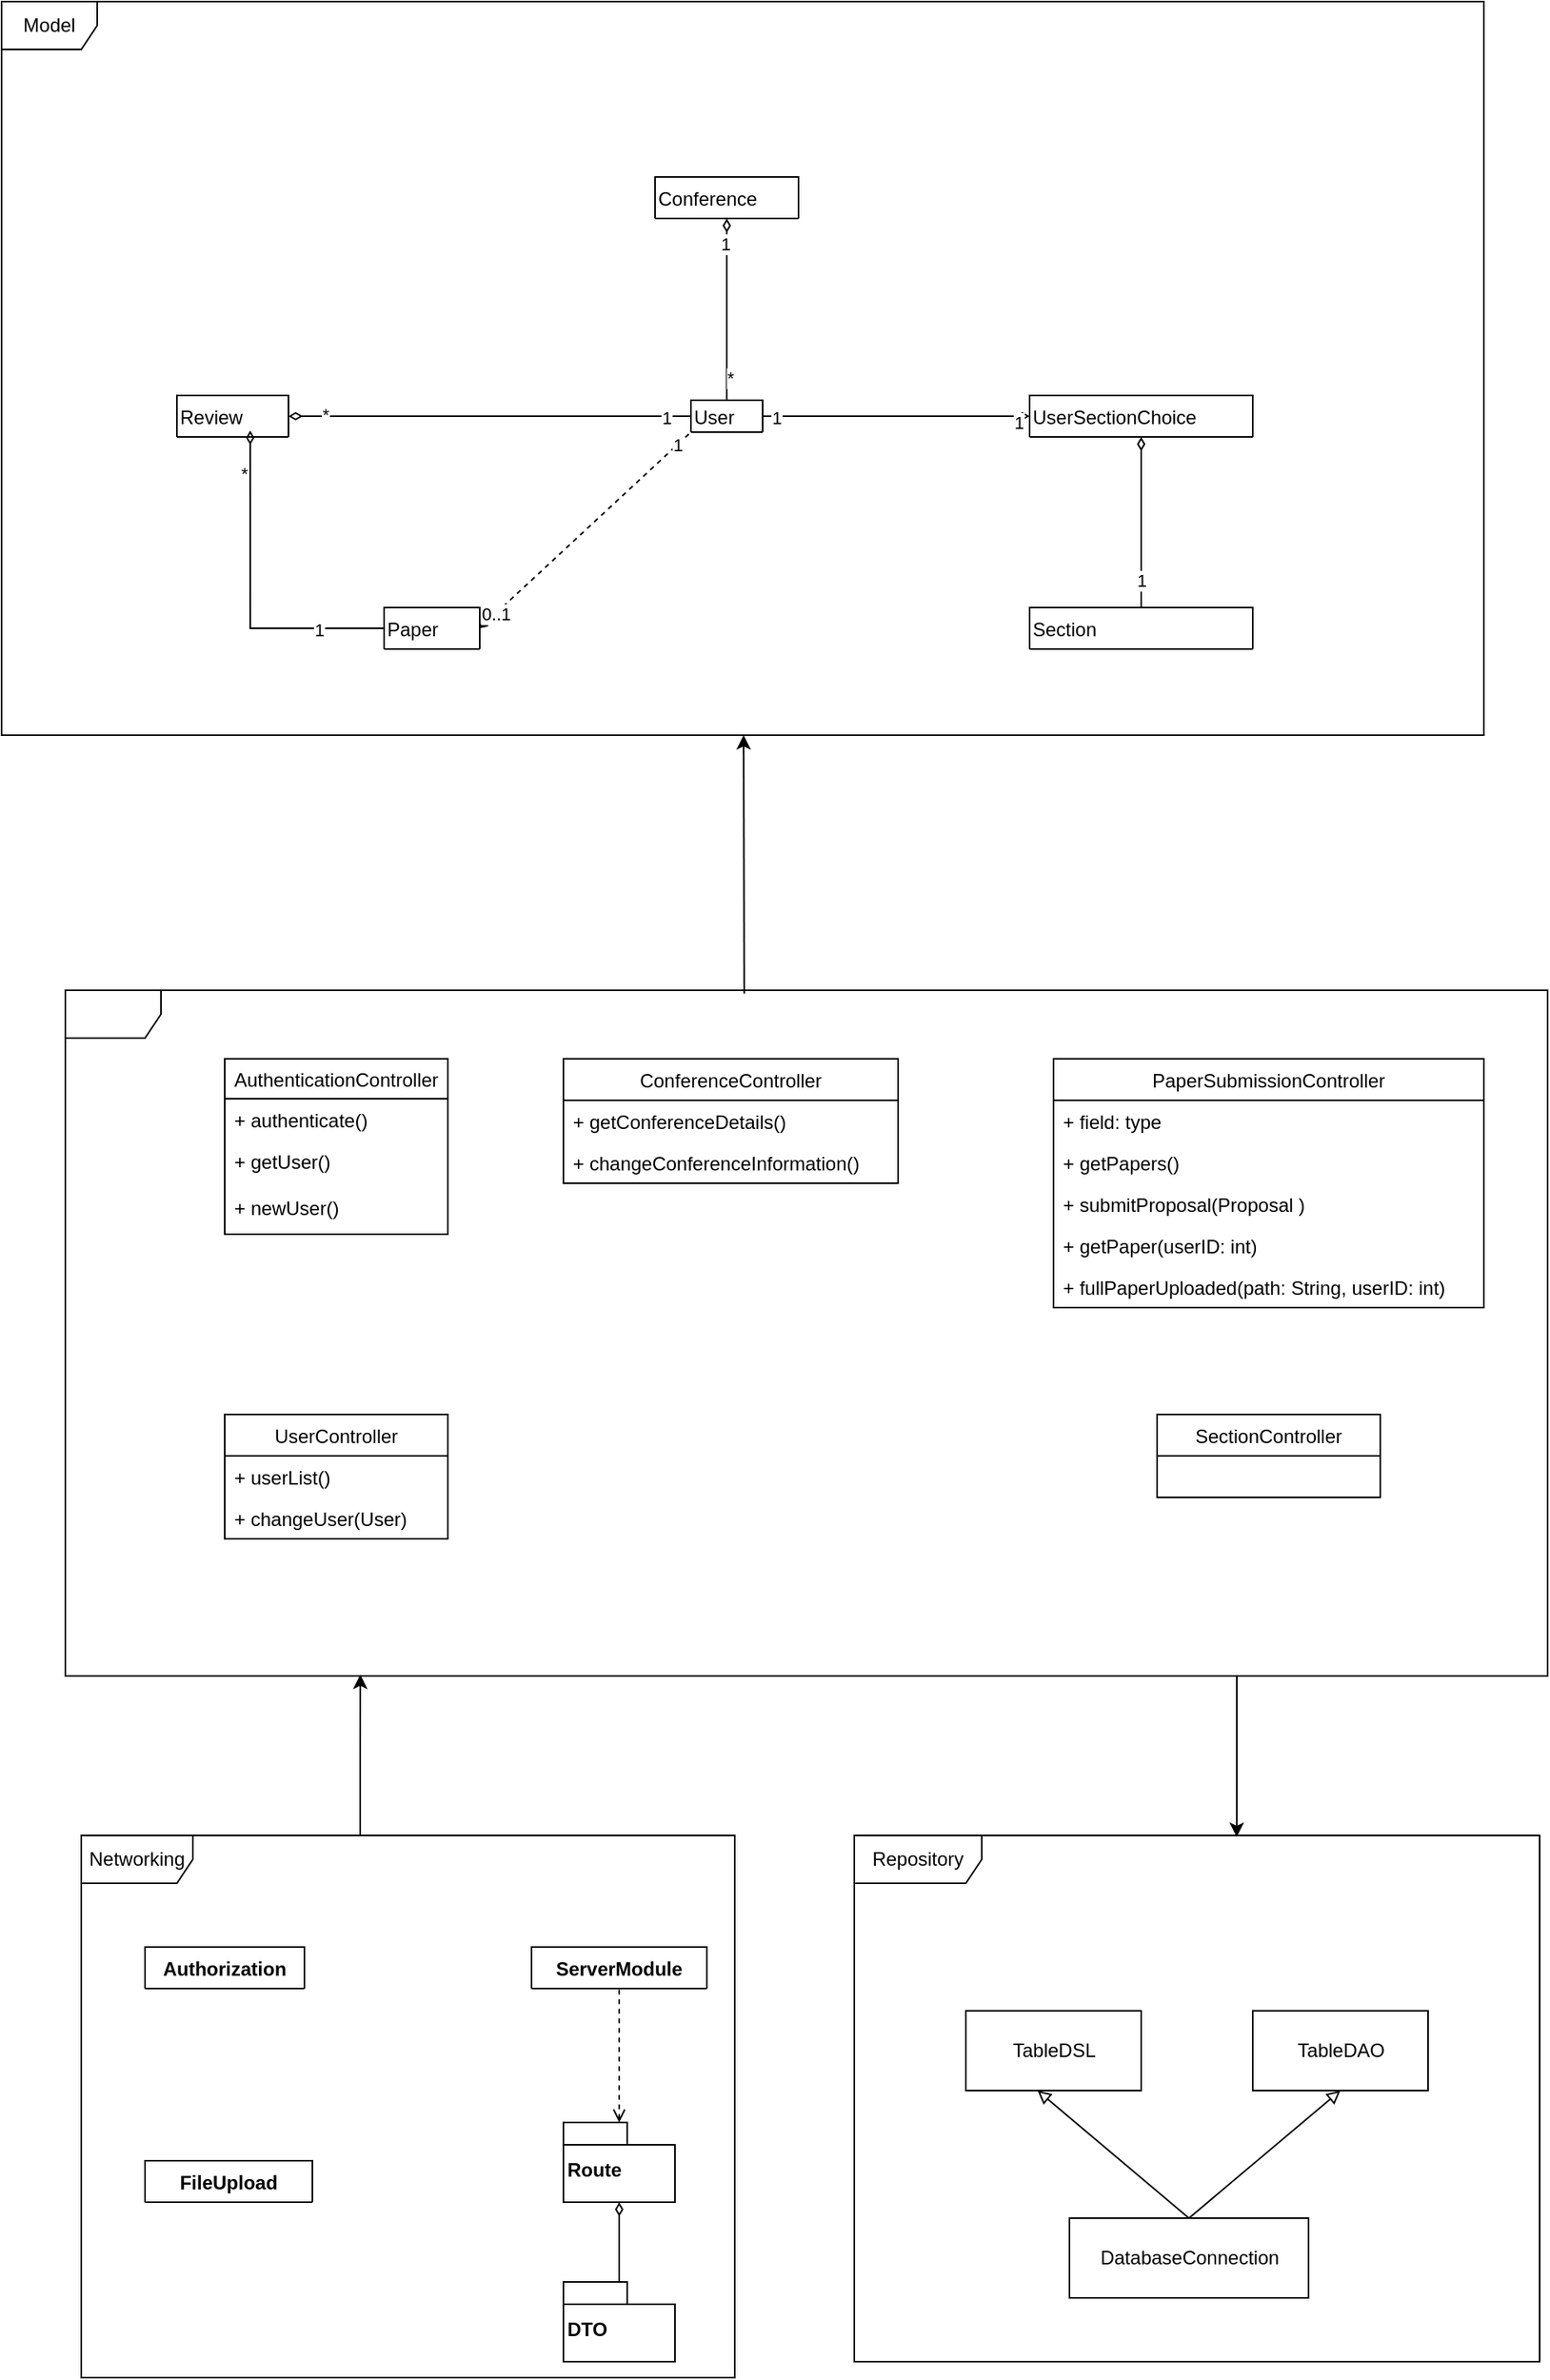 <mxfile version="13.0.3" type="device"><diagram id="Ii5UcUmyylyjQoXWFDgR" name="Page-1"><mxGraphModel dx="768" dy="482" grid="1" gridSize="10" guides="1" tooltips="1" connect="1" arrows="1" fold="1" page="1" pageScale="1" pageWidth="4681" pageHeight="3300" math="0" shadow="0"><root><mxCell id="0"/><mxCell id="1" parent="0"/><object label="Model" name="dsadsa" id="y5DzNm46Y3_xtx4hhmdL-4"><mxCell style="shape=umlFrame;whiteSpace=wrap;html=1;width=60;height=30;" parent="1" vertex="1"><mxGeometry x="10" y="10" width="930" height="460" as="geometry"/></mxCell></object><mxCell id="y5DzNm46Y3_xtx4hhmdL-94" value="" style="edgeStyle=orthogonalEdgeStyle;rounded=0;orthogonalLoop=1;jettySize=auto;html=1;entryX=0.558;entryY=0.003;entryDx=0;entryDy=0;entryPerimeter=0;" parent="1" source="y5DzNm46Y3_xtx4hhmdL-56" target="y5DzNm46Y3_xtx4hhmdL-84" edge="1"><mxGeometry relative="1" as="geometry"><mxPoint x="585" y="1130" as="targetPoint"/><Array as="points"><mxPoint x="785" y="1130"/><mxPoint x="785" y="1130"/></Array></mxGeometry></mxCell><mxCell id="y5DzNm46Y3_xtx4hhmdL-56" value="" style="shape=umlFrame;whiteSpace=wrap;html=1;" parent="1" vertex="1"><mxGeometry x="50" y="630" width="930" height="430" as="geometry"/></mxCell><mxCell id="y5DzNm46Y3_xtx4hhmdL-92" value="" style="edgeStyle=orthogonalEdgeStyle;rounded=0;orthogonalLoop=1;jettySize=auto;html=1;entryX=0.199;entryY=0.998;entryDx=0;entryDy=0;entryPerimeter=0;" parent="1" source="y5DzNm46Y3_xtx4hhmdL-79" target="y5DzNm46Y3_xtx4hhmdL-56" edge="1"><mxGeometry relative="1" as="geometry"><mxPoint x="255" y="1061" as="targetPoint"/><Array as="points"><mxPoint x="235" y="1110"/><mxPoint x="235" y="1110"/></Array></mxGeometry></mxCell><mxCell id="Vjnnd8-TA3yRiX3sl9Ig-79" value="Conference" style="swimlane;fontStyle=0;childLayout=stackLayout;horizontal=1;startSize=26;fillColor=none;horizontalStack=0;resizeParent=1;resizeParentMax=0;resizeLast=0;collapsible=1;marginBottom=0;align=left;" parent="1" vertex="1" collapsed="1"><mxGeometry x="420" y="120" width="90" height="26" as="geometry"><mxRectangle x="370" y="90" width="140" height="30" as="alternateBounds"/></mxGeometry></mxCell><mxCell id="Vjnnd8-TA3yRiX3sl9Ig-96" style="edgeStyle=orthogonalEdgeStyle;rounded=0;orthogonalLoop=1;jettySize=auto;html=1;startArrow=none;startFill=0;endArrow=diamondThin;endFill=0;" parent="1" source="Vjnnd8-TA3yRiX3sl9Ig-74" target="Vjnnd8-TA3yRiX3sl9Ig-79" edge="1"><mxGeometry relative="1" as="geometry"/></mxCell><mxCell id="Vjnnd8-TA3yRiX3sl9Ig-97" value="*" style="edgeLabel;html=1;align=center;verticalAlign=middle;resizable=0;points=[];" parent="Vjnnd8-TA3yRiX3sl9Ig-96" vertex="1" connectable="0"><mxGeometry x="-0.754" y="-2" relative="1" as="geometry"><mxPoint as="offset"/></mxGeometry></mxCell><mxCell id="Vjnnd8-TA3yRiX3sl9Ig-98" value="1&lt;br&gt;" style="edgeLabel;html=1;align=center;verticalAlign=middle;resizable=0;points=[];" parent="Vjnnd8-TA3yRiX3sl9Ig-96" vertex="1" connectable="0"><mxGeometry x="0.719" y="1" relative="1" as="geometry"><mxPoint as="offset"/></mxGeometry></mxCell><mxCell id="Vjnnd8-TA3yRiX3sl9Ig-99" style="edgeStyle=orthogonalEdgeStyle;rounded=0;orthogonalLoop=1;jettySize=auto;html=1;startArrow=none;startFill=0;endArrow=diamondThin;endFill=0;" parent="1" source="Vjnnd8-TA3yRiX3sl9Ig-74" target="Vjnnd8-TA3yRiX3sl9Ig-88" edge="1"><mxGeometry relative="1" as="geometry"/></mxCell><mxCell id="Vjnnd8-TA3yRiX3sl9Ig-100" value="1" style="edgeLabel;html=1;align=center;verticalAlign=middle;resizable=0;points=[];" parent="Vjnnd8-TA3yRiX3sl9Ig-99" vertex="1" connectable="0"><mxGeometry x="-0.904" y="-1" relative="1" as="geometry"><mxPoint as="offset"/></mxGeometry></mxCell><mxCell id="Vjnnd8-TA3yRiX3sl9Ig-101" value="1" style="edgeLabel;html=1;align=center;verticalAlign=middle;resizable=0;points=[];" parent="Vjnnd8-TA3yRiX3sl9Ig-99" vertex="1" connectable="0"><mxGeometry x="0.918" y="-3" relative="1" as="geometry"><mxPoint y="1" as="offset"/></mxGeometry></mxCell><mxCell id="Vjnnd8-TA3yRiX3sl9Ig-102" style="edgeStyle=orthogonalEdgeStyle;rounded=0;orthogonalLoop=1;jettySize=auto;html=1;startArrow=none;startFill=0;endArrow=diamondThin;endFill=0;" parent="1" source="Vjnnd8-TA3yRiX3sl9Ig-74" target="Vjnnd8-TA3yRiX3sl9Ig-73" edge="1"><mxGeometry relative="1" as="geometry"/></mxCell><mxCell id="Vjnnd8-TA3yRiX3sl9Ig-108" value="1" style="edgeLabel;html=1;align=center;verticalAlign=middle;resizable=0;points=[];" parent="Vjnnd8-TA3yRiX3sl9Ig-102" vertex="1" connectable="0"><mxGeometry x="-0.879" y="1" relative="1" as="geometry"><mxPoint as="offset"/></mxGeometry></mxCell><mxCell id="Vjnnd8-TA3yRiX3sl9Ig-109" value="*" style="edgeLabel;html=1;align=center;verticalAlign=middle;resizable=0;points=[];" parent="Vjnnd8-TA3yRiX3sl9Ig-102" vertex="1" connectable="0"><mxGeometry x="0.824" y="-1" relative="1" as="geometry"><mxPoint x="1" as="offset"/></mxGeometry></mxCell><mxCell id="Vjnnd8-TA3yRiX3sl9Ig-74" value="User" style="swimlane;fontStyle=0;childLayout=stackLayout;horizontal=1;startSize=26;fillColor=none;horizontalStack=0;resizeParent=1;resizeParentMax=0;resizeLast=0;collapsible=1;marginBottom=0;align=left;" parent="1" vertex="1" collapsed="1"><mxGeometry x="442.5" y="260" width="45" height="20" as="geometry"><mxRectangle x="370" y="240" width="140" height="30" as="alternateBounds"/></mxGeometry></mxCell><mxCell id="Vjnnd8-TA3yRiX3sl9Ig-105" style="edgeStyle=orthogonalEdgeStyle;rounded=0;orthogonalLoop=1;jettySize=auto;html=1;entryX=0.657;entryY=0.846;entryDx=0;entryDy=0;entryPerimeter=0;startArrow=none;startFill=0;endArrow=diamondThin;endFill=0;" parent="1" source="Vjnnd8-TA3yRiX3sl9Ig-77" target="Vjnnd8-TA3yRiX3sl9Ig-73" edge="1"><mxGeometry relative="1" as="geometry"/></mxCell><mxCell id="Vjnnd8-TA3yRiX3sl9Ig-106" value="1" style="edgeLabel;html=1;align=center;verticalAlign=middle;resizable=0;points=[];" parent="Vjnnd8-TA3yRiX3sl9Ig-105" vertex="1" connectable="0"><mxGeometry x="-0.608" y="1" relative="1" as="geometry"><mxPoint as="offset"/></mxGeometry></mxCell><mxCell id="Vjnnd8-TA3yRiX3sl9Ig-107" value="*" style="edgeLabel;html=1;align=center;verticalAlign=middle;resizable=0;points=[];" parent="Vjnnd8-TA3yRiX3sl9Ig-105" vertex="1" connectable="0"><mxGeometry x="0.743" y="4" relative="1" as="geometry"><mxPoint as="offset"/></mxGeometry></mxCell><mxCell id="Vjnnd8-TA3yRiX3sl9Ig-77" value="Paper" style="swimlane;fontStyle=0;childLayout=stackLayout;horizontal=1;startSize=26;fillColor=none;horizontalStack=0;resizeParent=1;resizeParentMax=0;resizeLast=0;collapsible=1;marginBottom=0;align=left;" parent="1" vertex="1" collapsed="1"><mxGeometry x="250" y="390" width="60" height="26" as="geometry"><mxRectangle x="20" y="320" width="140" height="30" as="alternateBounds"/></mxGeometry></mxCell><mxCell id="Vjnnd8-TA3yRiX3sl9Ig-73" value="Review" style="swimlane;fontStyle=0;childLayout=stackLayout;horizontal=1;startSize=26;fillColor=none;horizontalStack=0;resizeParent=1;resizeParentMax=0;resizeLast=0;collapsible=1;marginBottom=0;align=left;" parent="1" vertex="1" collapsed="1"><mxGeometry x="120" y="257" width="70" height="26" as="geometry"><mxRectangle x="190" y="390" width="140" height="30" as="alternateBounds"/></mxGeometry></mxCell><mxCell id="Vjnnd8-TA3yRiX3sl9Ig-111" style="edgeStyle=orthogonalEdgeStyle;rounded=0;orthogonalLoop=1;jettySize=auto;html=1;entryX=0.5;entryY=1;entryDx=0;entryDy=0;startArrow=none;startFill=0;endArrow=diamondThin;endFill=0;" parent="1" source="Vjnnd8-TA3yRiX3sl9Ig-110" target="Vjnnd8-TA3yRiX3sl9Ig-88" edge="1"><mxGeometry relative="1" as="geometry"><Array as="points"><mxPoint x="725" y="283"/></Array></mxGeometry></mxCell><mxCell id="Vjnnd8-TA3yRiX3sl9Ig-113" value="1" style="edgeLabel;html=1;align=center;verticalAlign=middle;resizable=0;points=[];" parent="Vjnnd8-TA3yRiX3sl9Ig-111" vertex="1" connectable="0"><mxGeometry x="-0.682" relative="1" as="geometry"><mxPoint as="offset"/></mxGeometry></mxCell><mxCell id="Vjnnd8-TA3yRiX3sl9Ig-110" value="Section" style="swimlane;fontStyle=0;childLayout=stackLayout;horizontal=1;startSize=26;fillColor=none;horizontalStack=0;resizeParent=1;resizeParentMax=0;resizeLast=0;collapsible=1;marginBottom=0;align=left;" parent="1" vertex="1" collapsed="1"><mxGeometry x="655" y="390" width="140" height="26" as="geometry"><mxRectangle x="705" y="320" width="140" height="30" as="alternateBounds"/></mxGeometry></mxCell><mxCell id="Vjnnd8-TA3yRiX3sl9Ig-88" value="UserSectionChoice" style="swimlane;fontStyle=0;childLayout=stackLayout;horizontal=1;startSize=26;fillColor=none;horizontalStack=0;resizeParent=1;resizeParentMax=0;resizeLast=0;collapsible=1;marginBottom=0;align=left;" parent="1" vertex="1" collapsed="1"><mxGeometry x="655" y="257" width="140" height="26" as="geometry"><mxRectangle x="705" y="320" width="140" height="30" as="alternateBounds"/></mxGeometry></mxCell><mxCell id="y5DzNm46Y3_xtx4hhmdL-79" value="Networking" style="shape=umlFrame;whiteSpace=wrap;html=1;width=70;height=30;" parent="1" vertex="1"><mxGeometry x="60" y="1160" width="410" height="340" as="geometry"/></mxCell><mxCell id="y5DzNm46Y3_xtx4hhmdL-84" value="Repository" style="shape=umlFrame;whiteSpace=wrap;html=1;width=80;height=30;" parent="1" vertex="1"><mxGeometry x="545" y="1160" width="430" height="330" as="geometry"/></mxCell><mxCell id="y5DzNm46Y3_xtx4hhmdL-85" value="TableDSL" style="html=1;" parent="1" vertex="1"><mxGeometry x="615" y="1270" width="110" height="50" as="geometry"/></mxCell><mxCell id="1Os9NHlE2vcd7KyJzFy9-64" value="TableDAO" style="html=1;" parent="1" vertex="1"><mxGeometry x="795" y="1270" width="110" height="50" as="geometry"/></mxCell><mxCell id="1Os9NHlE2vcd7KyJzFy9-65" value="" style="endArrow=block;html=1;exitX=0.5;exitY=0;exitDx=0;exitDy=0;entryX=0.5;entryY=1;entryDx=0;entryDy=0;endFill=0;strokeWidth=1;" parent="1" source="y5DzNm46Y3_xtx4hhmdL-86" target="1Os9NHlE2vcd7KyJzFy9-64" edge="1"><mxGeometry width="50" height="50" relative="1" as="geometry"><mxPoint x="770" y="1420" as="sourcePoint"/><mxPoint x="820" y="1370" as="targetPoint"/></mxGeometry></mxCell><mxCell id="y5DzNm46Y3_xtx4hhmdL-86" value="DatabaseConnection" style="html=1;" parent="1" vertex="1"><mxGeometry x="680" y="1400" width="150" height="50" as="geometry"/></mxCell><mxCell id="1Os9NHlE2vcd7KyJzFy9-66" value="" style="endArrow=block;html=1;entryX=0.5;entryY=1;entryDx=0;entryDy=0;exitX=0.5;exitY=0;exitDx=0;exitDy=0;endFill=0;" parent="1" source="y5DzNm46Y3_xtx4hhmdL-86" edge="1"><mxGeometry width="50" height="50" relative="1" as="geometry"><mxPoint x="691" y="1420" as="sourcePoint"/><mxPoint x="660" y="1320" as="targetPoint"/></mxGeometry></mxCell><mxCell id="1Os9NHlE2vcd7KyJzFy9-74" value="" style="endArrow=classic;html=1;strokeWidth=1;exitX=0.458;exitY=0.005;exitDx=0;exitDy=0;exitPerimeter=0;" parent="1" source="y5DzNm46Y3_xtx4hhmdL-56" target="y5DzNm46Y3_xtx4hhmdL-4" edge="1"><mxGeometry width="50" height="50" relative="1" as="geometry"><mxPoint x="581" y="620" as="sourcePoint"/><mxPoint x="640" y="570" as="targetPoint"/></mxGeometry></mxCell><mxCell id="Vjnnd8-TA3yRiX3sl9Ig-90" value="" style="endArrow=none;startArrow=diamondThin;html=1;entryX=0;entryY=1;entryDx=0;entryDy=0;exitX=1;exitY=0.5;exitDx=0;exitDy=0;startFill=1;endFill=0;dashed=1;" parent="1" source="Vjnnd8-TA3yRiX3sl9Ig-77" target="Vjnnd8-TA3yRiX3sl9Ig-74" edge="1"><mxGeometry width="50" height="50" relative="1" as="geometry"><mxPoint x="190" y="260" as="sourcePoint"/><mxPoint x="240" y="210" as="targetPoint"/></mxGeometry></mxCell><mxCell id="Vjnnd8-TA3yRiX3sl9Ig-91" value="0..1" style="edgeLabel;html=1;align=center;verticalAlign=middle;resizable=0;points=[];" parent="Vjnnd8-TA3yRiX3sl9Ig-90" vertex="1" connectable="0"><mxGeometry x="-0.848" relative="1" as="geometry"><mxPoint as="offset"/></mxGeometry></mxCell><mxCell id="Vjnnd8-TA3yRiX3sl9Ig-92" value="1" style="edgeLabel;html=1;align=center;verticalAlign=middle;resizable=0;points=[];" parent="Vjnnd8-TA3yRiX3sl9Ig-90" vertex="1" connectable="0"><mxGeometry x="0.876" relative="1" as="geometry"><mxPoint as="offset"/></mxGeometry></mxCell><mxCell id="1Os9NHlE2vcd7KyJzFy9-38" value="UserController" style="swimlane;fontStyle=0;childLayout=stackLayout;horizontal=1;startSize=26;fillColor=none;horizontalStack=0;resizeParent=1;resizeParentMax=0;resizeLast=0;collapsible=1;marginBottom=0;" parent="1" vertex="1"><mxGeometry x="150" y="896" width="140" height="78" as="geometry"/></mxCell><mxCell id="1Os9NHlE2vcd7KyJzFy9-39" value="+ userList()" style="text;strokeColor=none;fillColor=none;align=left;verticalAlign=top;spacingLeft=4;spacingRight=4;overflow=hidden;rotatable=0;points=[[0,0.5],[1,0.5]];portConstraint=eastwest;" parent="1Os9NHlE2vcd7KyJzFy9-38" vertex="1"><mxGeometry y="26" width="140" height="26" as="geometry"/></mxCell><mxCell id="1Os9NHlE2vcd7KyJzFy9-40" value="+ changeUser(User)" style="text;strokeColor=none;fillColor=none;align=left;verticalAlign=top;spacingLeft=4;spacingRight=4;overflow=hidden;rotatable=0;points=[[0,0.5],[1,0.5]];portConstraint=eastwest;" parent="1Os9NHlE2vcd7KyJzFy9-38" vertex="1"><mxGeometry y="52" width="140" height="26" as="geometry"/></mxCell><mxCell id="Vjnnd8-TA3yRiX3sl9Ig-93" style="edgeStyle=orthogonalEdgeStyle;rounded=0;orthogonalLoop=1;jettySize=auto;html=1;exitX=0.5;exitY=1;exitDx=0;exitDy=0;dashed=1;startArrow=none;startFill=0;endArrow=none;endFill=0;" parent="1" source="Vjnnd8-TA3yRiX3sl9Ig-88" target="Vjnnd8-TA3yRiX3sl9Ig-88" edge="1"><mxGeometry relative="1" as="geometry"/></mxCell><mxCell id="Vjnnd8-TA3yRiX3sl9Ig-94" style="edgeStyle=orthogonalEdgeStyle;rounded=0;orthogonalLoop=1;jettySize=auto;html=1;exitX=0.75;exitY=1;exitDx=0;exitDy=0;entryX=1;entryY=0.75;entryDx=0;entryDy=0;dashed=1;startArrow=none;startFill=0;endArrow=none;endFill=0;" parent="1" source="Vjnnd8-TA3yRiX3sl9Ig-79" target="Vjnnd8-TA3yRiX3sl9Ig-79" edge="1"><mxGeometry relative="1" as="geometry"/></mxCell><mxCell id="Vjnnd8-TA3yRiX3sl9Ig-95" style="edgeStyle=orthogonalEdgeStyle;rounded=0;orthogonalLoop=1;jettySize=auto;html=1;exitX=0.5;exitY=1;exitDx=0;exitDy=0;entryX=0.25;entryY=1;entryDx=0;entryDy=0;dashed=1;startArrow=none;startFill=0;endArrow=none;endFill=0;" parent="1" source="Vjnnd8-TA3yRiX3sl9Ig-79" target="Vjnnd8-TA3yRiX3sl9Ig-79" edge="1"><mxGeometry relative="1" as="geometry"/></mxCell><mxCell id="Vjnnd8-TA3yRiX3sl9Ig-116" style="edgeStyle=orthogonalEdgeStyle;rounded=0;orthogonalLoop=1;jettySize=auto;html=1;startArrow=none;startFill=0;endArrow=diamondThin;endFill=0;" parent="1" source="Vjnnd8-TA3yRiX3sl9Ig-114" target="Vjnnd8-TA3yRiX3sl9Ig-115" edge="1"><mxGeometry relative="1" as="geometry"/></mxCell><mxCell id="Vjnnd8-TA3yRiX3sl9Ig-114" value="DTO" style="shape=folder;fontStyle=1;spacingTop=10;tabWidth=40;tabHeight=14;tabPosition=left;html=1;fillColor=none;gradientColor=none;align=left;" parent="1" vertex="1"><mxGeometry x="362.5" y="1440" width="70" height="50" as="geometry"/></mxCell><mxCell id="Vjnnd8-TA3yRiX3sl9Ig-130" style="edgeStyle=orthogonalEdgeStyle;rounded=0;orthogonalLoop=1;jettySize=auto;html=1;entryX=0.5;entryY=1;entryDx=0;entryDy=0;startArrow=open;startFill=0;endArrow=none;endFill=0;dashed=1;" parent="1" source="Vjnnd8-TA3yRiX3sl9Ig-115" target="Vjnnd8-TA3yRiX3sl9Ig-125" edge="1"><mxGeometry relative="1" as="geometry"><mxPoint x="397.5" y="1280" as="targetPoint"/></mxGeometry></mxCell><mxCell id="Vjnnd8-TA3yRiX3sl9Ig-115" value="Route" style="shape=folder;fontStyle=1;spacingTop=10;tabWidth=40;tabHeight=14;tabPosition=left;html=1;fillColor=none;gradientColor=none;align=left;" parent="1" vertex="1"><mxGeometry x="362.5" y="1340" width="70" height="50" as="geometry"/></mxCell><mxCell id="Vjnnd8-TA3yRiX3sl9Ig-125" value="ServerModule" style="swimlane;fontStyle=1;align=center;verticalAlign=top;childLayout=stackLayout;horizontal=1;startSize=26;horizontalStack=0;resizeParent=1;resizeParentMax=0;resizeLast=0;collapsible=1;marginBottom=0;fillColor=none;gradientColor=none;" parent="1" vertex="1" collapsed="1"><mxGeometry x="342.5" y="1230" width="110" height="26" as="geometry"><mxRectangle x="352.5" y="1230" width="90" height="34" as="alternateBounds"/></mxGeometry></mxCell><mxCell id="Vjnnd8-TA3yRiX3sl9Ig-127" value="" style="line;strokeWidth=1;fillColor=none;align=left;verticalAlign=middle;spacingTop=-1;spacingLeft=3;spacingRight=3;rotatable=0;labelPosition=right;points=[];portConstraint=eastwest;" parent="Vjnnd8-TA3yRiX3sl9Ig-125" vertex="1"><mxGeometry y="26" width="110" height="8" as="geometry"/></mxCell><mxCell id="Vjnnd8-TA3yRiX3sl9Ig-121" value="FileUpload" style="swimlane;fontStyle=1;align=center;verticalAlign=top;childLayout=stackLayout;horizontal=1;startSize=26;horizontalStack=0;resizeParent=1;resizeParentMax=0;resizeLast=0;collapsible=1;marginBottom=0;fillColor=none;gradientColor=none;" parent="1" vertex="1" collapsed="1"><mxGeometry x="100" y="1364" width="105" height="26" as="geometry"><mxRectangle x="220" y="1230" width="90" height="60" as="alternateBounds"/></mxGeometry></mxCell><mxCell id="Vjnnd8-TA3yRiX3sl9Ig-122" value="+ field: type" style="text;strokeColor=none;fillColor=none;align=left;verticalAlign=top;spacingLeft=4;spacingRight=4;overflow=hidden;rotatable=0;points=[[0,0.5],[1,0.5]];portConstraint=eastwest;" parent="Vjnnd8-TA3yRiX3sl9Ig-121" vertex="1"><mxGeometry y="26" width="105" height="26" as="geometry"/></mxCell><mxCell id="Vjnnd8-TA3yRiX3sl9Ig-123" value="" style="line;strokeWidth=1;fillColor=none;align=left;verticalAlign=middle;spacingTop=-1;spacingLeft=3;spacingRight=3;rotatable=0;labelPosition=right;points=[];portConstraint=eastwest;" parent="Vjnnd8-TA3yRiX3sl9Ig-121" vertex="1"><mxGeometry y="52" width="105" height="8" as="geometry"/></mxCell><mxCell id="Vjnnd8-TA3yRiX3sl9Ig-117" value="Authorization" style="swimlane;fontStyle=1;align=center;verticalAlign=top;childLayout=stackLayout;horizontal=1;startSize=26;horizontalStack=0;resizeParent=1;resizeParentMax=0;resizeLast=0;collapsible=1;marginBottom=0;fillColor=none;gradientColor=none;" parent="1" vertex="1" collapsed="1"><mxGeometry x="100" y="1230" width="100" height="26" as="geometry"><mxRectangle x="80" y="1230" width="90" height="60" as="alternateBounds"/></mxGeometry></mxCell><mxCell id="Vjnnd8-TA3yRiX3sl9Ig-118" value="+ field: type" style="text;strokeColor=none;fillColor=none;align=left;verticalAlign=top;spacingLeft=4;spacingRight=4;overflow=hidden;rotatable=0;points=[[0,0.5],[1,0.5]];portConstraint=eastwest;" parent="Vjnnd8-TA3yRiX3sl9Ig-117" vertex="1"><mxGeometry y="26" width="100" height="26" as="geometry"/></mxCell><mxCell id="Vjnnd8-TA3yRiX3sl9Ig-119" value="" style="line;strokeWidth=1;fillColor=none;align=left;verticalAlign=middle;spacingTop=-1;spacingLeft=3;spacingRight=3;rotatable=0;labelPosition=right;points=[];portConstraint=eastwest;" parent="Vjnnd8-TA3yRiX3sl9Ig-117" vertex="1"><mxGeometry y="52" width="100" height="8" as="geometry"/></mxCell><mxCell id="1Os9NHlE2vcd7KyJzFy9-2" value="AuthenticationController" style="swimlane;fontStyle=0;childLayout=stackLayout;horizontal=1;startSize=25;fillColor=none;horizontalStack=0;resizeParent=1;resizeParentMax=0;resizeLast=0;collapsible=1;marginBottom=0;" parent="1" vertex="1"><mxGeometry x="150" y="673" width="140" height="110" as="geometry"/></mxCell><mxCell id="1Os9NHlE2vcd7KyJzFy9-3" value="+ authenticate()" style="text;strokeColor=none;fillColor=none;align=left;verticalAlign=top;spacingLeft=4;spacingRight=4;overflow=hidden;rotatable=0;points=[[0,0.5],[1,0.5]];portConstraint=eastwest;" parent="1Os9NHlE2vcd7KyJzFy9-2" vertex="1"><mxGeometry y="25" width="140" height="26" as="geometry"/></mxCell><mxCell id="1Os9NHlE2vcd7KyJzFy9-4" value="+ getUser()" style="text;strokeColor=none;fillColor=none;align=left;verticalAlign=top;spacingLeft=4;spacingRight=4;overflow=hidden;rotatable=0;points=[[0,0.5],[1,0.5]];portConstraint=eastwest;" parent="1Os9NHlE2vcd7KyJzFy9-2" vertex="1"><mxGeometry y="51" width="140" height="29" as="geometry"/></mxCell><mxCell id="1Os9NHlE2vcd7KyJzFy9-51" value="+ newUser()" style="text;strokeColor=none;fillColor=none;align=left;verticalAlign=top;spacingLeft=4;spacingRight=4;overflow=hidden;rotatable=0;points=[[0,0.5],[1,0.5]];portConstraint=eastwest;" parent="1Os9NHlE2vcd7KyJzFy9-2" vertex="1"><mxGeometry y="80" width="140" height="30" as="geometry"/></mxCell><mxCell id="1Os9NHlE2vcd7KyJzFy9-46" value="ConferenceController" style="swimlane;fontStyle=0;childLayout=stackLayout;horizontal=1;startSize=26;fillColor=none;horizontalStack=0;resizeParent=1;resizeParentMax=0;resizeLast=0;collapsible=1;marginBottom=0;" parent="1" vertex="1"><mxGeometry x="362.5" y="673" width="210" height="78" as="geometry"/></mxCell><mxCell id="1Os9NHlE2vcd7KyJzFy9-47" value="+ getConferenceDetails()" style="text;strokeColor=none;fillColor=none;align=left;verticalAlign=top;spacingLeft=4;spacingRight=4;overflow=hidden;rotatable=0;points=[[0,0.5],[1,0.5]];portConstraint=eastwest;" parent="1Os9NHlE2vcd7KyJzFy9-46" vertex="1"><mxGeometry y="26" width="210" height="26" as="geometry"/></mxCell><mxCell id="1Os9NHlE2vcd7KyJzFy9-48" value="+ changeConferenceInformation()" style="text;strokeColor=none;fillColor=none;align=left;verticalAlign=top;spacingLeft=4;spacingRight=4;overflow=hidden;rotatable=0;points=[[0,0.5],[1,0.5]];portConstraint=eastwest;" parent="1Os9NHlE2vcd7KyJzFy9-46" vertex="1"><mxGeometry y="52" width="210" height="26" as="geometry"/></mxCell><mxCell id="1Os9NHlE2vcd7KyJzFy9-42" value="PaperSubmissionController" style="swimlane;fontStyle=0;childLayout=stackLayout;horizontal=1;startSize=26;fillColor=none;horizontalStack=0;resizeParent=1;resizeParentMax=0;resizeLast=0;collapsible=1;marginBottom=0;" parent="1" vertex="1"><mxGeometry x="670" y="673" width="270" height="156" as="geometry"/></mxCell><mxCell id="1Os9NHlE2vcd7KyJzFy9-45" value="+ field: type" style="text;strokeColor=none;fillColor=none;align=left;verticalAlign=top;spacingLeft=4;spacingRight=4;overflow=hidden;rotatable=0;points=[[0,0.5],[1,0.5]];portConstraint=eastwest;" parent="1Os9NHlE2vcd7KyJzFy9-42" vertex="1"><mxGeometry y="26" width="270" height="26" as="geometry"/></mxCell><mxCell id="1Os9NHlE2vcd7KyJzFy9-44" value="+ getPapers()" style="text;strokeColor=none;fillColor=none;align=left;verticalAlign=top;spacingLeft=4;spacingRight=4;overflow=hidden;rotatable=0;points=[[0,0.5],[1,0.5]];portConstraint=eastwest;" parent="1Os9NHlE2vcd7KyJzFy9-42" vertex="1"><mxGeometry y="52" width="270" height="26" as="geometry"/></mxCell><mxCell id="1Os9NHlE2vcd7KyJzFy9-61" value="+ submitProposal(Proposal )" style="text;strokeColor=none;fillColor=none;align=left;verticalAlign=top;spacingLeft=4;spacingRight=4;overflow=hidden;rotatable=0;points=[[0,0.5],[1,0.5]];portConstraint=eastwest;" parent="1Os9NHlE2vcd7KyJzFy9-42" vertex="1"><mxGeometry y="78" width="270" height="26" as="geometry"/></mxCell><mxCell id="1Os9NHlE2vcd7KyJzFy9-62" value="+ getPaper(userID: int)" style="text;strokeColor=none;fillColor=none;align=left;verticalAlign=top;spacingLeft=4;spacingRight=4;overflow=hidden;rotatable=0;points=[[0,0.5],[1,0.5]];portConstraint=eastwest;" parent="1Os9NHlE2vcd7KyJzFy9-42" vertex="1"><mxGeometry y="104" width="270" height="26" as="geometry"/></mxCell><mxCell id="1Os9NHlE2vcd7KyJzFy9-63" value="+ fullPaperUploaded(path: String, userID: int)" style="text;strokeColor=none;fillColor=none;align=left;verticalAlign=top;spacingLeft=4;spacingRight=4;overflow=hidden;rotatable=0;points=[[0,0.5],[1,0.5]];portConstraint=eastwest;" parent="1Os9NHlE2vcd7KyJzFy9-42" vertex="1"><mxGeometry y="130" width="270" height="26" as="geometry"/></mxCell><mxCell id="1Os9NHlE2vcd7KyJzFy9-34" value="SectionController" style="swimlane;fontStyle=0;childLayout=stackLayout;horizontal=1;startSize=26;fillColor=none;horizontalStack=0;resizeParent=1;resizeParentMax=0;resizeLast=0;collapsible=1;marginBottom=0;" parent="1" vertex="1"><mxGeometry x="735" y="896" width="140" height="52" as="geometry"/></mxCell></root></mxGraphModel></diagram></mxfile>